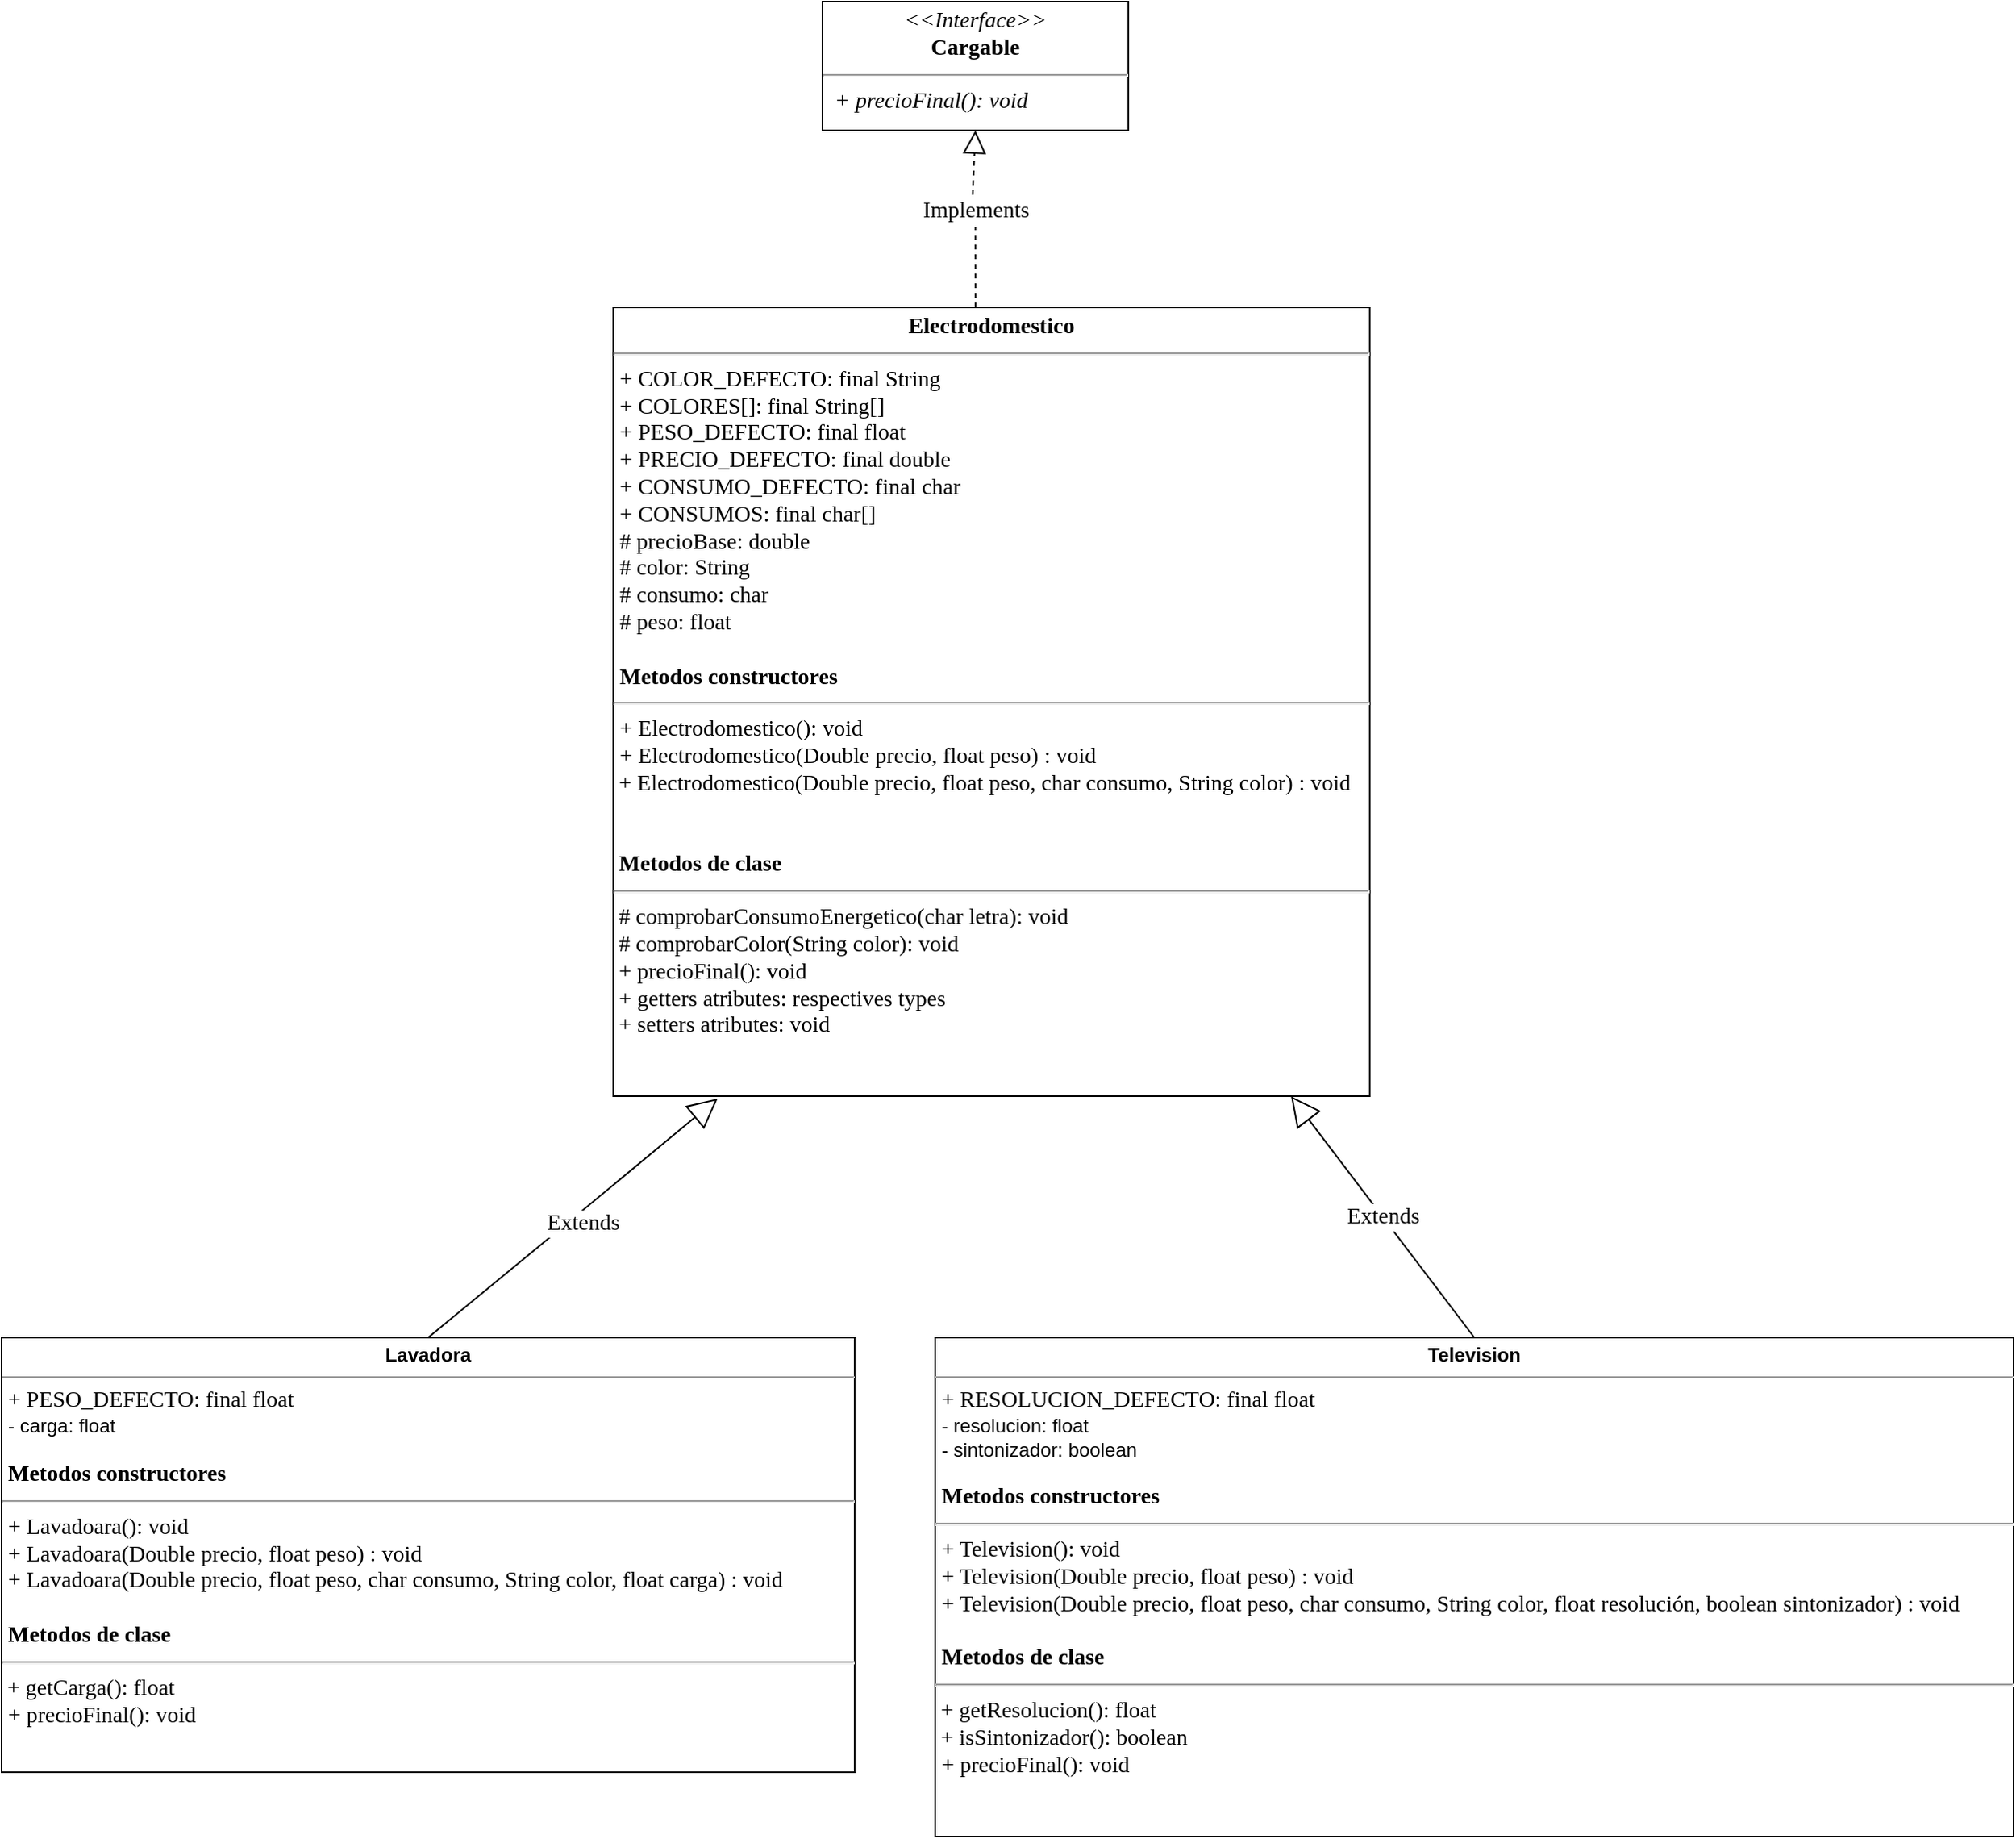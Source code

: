 <mxfile version="16.5.1" type="device"><diagram id="C5RBs43oDa-KdzZeNtuy" name="Page-1"><mxGraphModel dx="2031" dy="1224" grid="1" gridSize="10" guides="1" tooltips="1" connect="1" arrows="1" fold="1" page="1" pageScale="1" pageWidth="827" pageHeight="1169" math="0" shadow="0"><root><mxCell id="WIyWlLk6GJQsqaUBKTNV-0"/><mxCell id="WIyWlLk6GJQsqaUBKTNV-1" parent="WIyWlLk6GJQsqaUBKTNV-0"/><mxCell id="qr3Zvmu2GiV05JkT_5Vt-6" value="&lt;h1 style=&quot;margin: 4px 0px 0px ; text-align: center ; font-size: 14px&quot;&gt;&lt;b style=&quot;font-size: 14px&quot;&gt;Electrodomestico&lt;/b&gt;&lt;/h1&gt;&lt;hr style=&quot;font-size: 14px&quot;&gt;&lt;p style=&quot;margin: 0px 0px 0px 4px ; font-size: 14px&quot;&gt;+&amp;nbsp;COLOR_DEFECTO: final String&lt;/p&gt;&lt;p style=&quot;margin: 0px 0px 0px 4px ; font-size: 14px&quot;&gt;+ COLORES[]: final String[]&lt;/p&gt;&lt;p style=&quot;margin: 0px 0px 0px 4px ; font-size: 14px&quot;&gt;+ PESO_DEFECTO: final float&lt;/p&gt;&lt;p style=&quot;margin: 0px 0px 0px 4px ; font-size: 14px&quot;&gt;+ PRECIO_DEFECTO: final double&lt;/p&gt;&lt;p style=&quot;margin: 0px 0px 0px 4px ; font-size: 14px&quot;&gt;+ CONSUMO_DEFECTO: final char&lt;/p&gt;&lt;p style=&quot;margin: 0px 0px 0px 4px ; font-size: 14px&quot;&gt;+ CONSUMOS: final char[]&lt;/p&gt;&lt;p style=&quot;margin: 0px 0px 0px 4px ; font-size: 14px&quot;&gt;# precioBase: double&lt;/p&gt;&lt;p style=&quot;margin: 0px 0px 0px 4px ; font-size: 14px&quot;&gt;# color: String&lt;/p&gt;&lt;p style=&quot;margin: 0px 0px 0px 4px ; font-size: 14px&quot;&gt;# consumo: char&lt;/p&gt;&lt;p style=&quot;margin: 0px 0px 0px 4px ; font-size: 14px&quot;&gt;# peso: float&amp;nbsp;&lt;/p&gt;&lt;p style=&quot;margin: 0px 0px 0px 4px ; font-size: 14px&quot;&gt;&lt;br style=&quot;font-size: 14px&quot;&gt;&lt;/p&gt;&lt;h1 style=&quot;margin: 0px 0px 0px 4px ; font-size: 14px&quot;&gt;Metodos constructores&lt;/h1&gt;&lt;hr style=&quot;font-size: 14px&quot;&gt;&lt;p style=&quot;margin: 0px 0px 0px 4px ; font-size: 14px&quot;&gt;+ Electrodomestico(): void&lt;/p&gt;&lt;p style=&quot;margin: 0px 0px 0px 4px ; font-size: 14px&quot;&gt;+ Electrodomestico(Double precio, float peso) : void&lt;/p&gt;&lt;p style=&quot;margin: 0px 0px 0px 4px ; font-size: 14px&quot;&gt;&lt;/p&gt;&amp;nbsp;+ Electrodomestico(Double precio, float peso, char consumo, String color) : void&lt;br&gt;&lt;br&gt;&amp;nbsp;&lt;br&gt;&lt;b&gt;&amp;nbsp;Metodos de clase&lt;/b&gt;&lt;span&gt;&#9;&lt;/span&gt;&lt;hr&gt;&amp;nbsp;# comprobarConsumoEnergetico(char letra): void&lt;br&gt;&amp;nbsp;# comprobarColor(String color): void&lt;br&gt;&amp;nbsp;+ precioFinal(): void&lt;br&gt;&amp;nbsp;+ getters atributes: respectives types&lt;br&gt;&amp;nbsp;+ setters atributes: void" style="verticalAlign=top;align=left;overflow=fill;fontSize=14;fontFamily=Calibri;html=1;fontSource=https%3A%2F%2Ffonts.googleapis.com%2Fcss%3Ffamily%3DCalibri;" parent="WIyWlLk6GJQsqaUBKTNV-1" vertex="1"><mxGeometry x="540" y="200" width="470" height="490" as="geometry"/></mxCell><mxCell id="0aHtPkWpA6j80kU9K-dO-0" value="&lt;p style=&quot;margin: 0px ; margin-top: 4px ; text-align: center&quot;&gt;&lt;b&gt;Lavadora&lt;/b&gt;&lt;/p&gt;&lt;hr size=&quot;1&quot;&gt;&lt;p style=&quot;font-family: &amp;#34;calibri&amp;#34; ; font-size: 14px ; margin: 0px 0px 0px 4px&quot;&gt;+ PESO_DEFECTO: final float&lt;/p&gt;&lt;p style=&quot;margin: 0px ; margin-left: 4px&quot;&gt;&lt;span&gt;- carga: float&lt;/span&gt;&lt;br&gt;&lt;/p&gt;&lt;p style=&quot;margin: 0px ; margin-left: 4px&quot;&gt;&lt;span&gt;&lt;br&gt;&lt;/span&gt;&lt;/p&gt;&lt;h1 style=&quot;font-family: &amp;#34;calibri&amp;#34; ; margin: 0px 0px 0px 4px ; font-size: 14px&quot;&gt;Metodos constructores&lt;/h1&gt;&lt;hr style=&quot;font-family: &amp;#34;calibri&amp;#34; ; font-size: 14px&quot;&gt;&lt;p style=&quot;font-family: &amp;#34;calibri&amp;#34; ; font-size: 14px ; margin: 0px 0px 0px 4px&quot;&gt;+ Lavadoara(): void&lt;/p&gt;&lt;p style=&quot;font-family: &amp;#34;calibri&amp;#34; ; font-size: 14px ; margin: 0px 0px 0px 4px&quot;&gt;+ Lavadoara(Double precio, float peso) : void&lt;/p&gt;&lt;p style=&quot;font-family: &amp;#34;calibri&amp;#34; ; font-size: 14px ; margin: 0px 0px 0px 4px&quot;&gt;&lt;/p&gt;&lt;p style=&quot;margin: 0px ; margin-left: 4px&quot;&gt;&lt;span style=&quot;font-family: &amp;#34;calibri&amp;#34; ; font-size: 14px&quot;&gt;+&amp;nbsp;&lt;/span&gt;&lt;span style=&quot;font-family: &amp;#34;calibri&amp;#34; ; font-size: 14px&quot;&gt;Lavadoara&lt;/span&gt;&lt;span style=&quot;font-family: &amp;#34;calibri&amp;#34; ; font-size: 14px&quot;&gt;(Double precio, float peso, char consumo, String color, float carga) : void&lt;/span&gt;&lt;br style=&quot;font-family: &amp;#34;calibri&amp;#34; ; font-size: 14px&quot;&gt;&lt;/p&gt;&lt;p style=&quot;margin: 0px ; margin-left: 4px&quot;&gt;&lt;span style=&quot;font-family: &amp;#34;calibri&amp;#34; ; font-size: 14px&quot;&gt;&lt;br&gt;&lt;/span&gt;&lt;/p&gt;&lt;p style=&quot;margin: 0px ; margin-left: 4px&quot;&gt;&lt;b style=&quot;font-family: &amp;#34;calibri&amp;#34; ; font-size: 14px&quot;&gt;Metodos de clase&lt;/b&gt;&lt;span style=&quot;font-family: &amp;#34;calibri&amp;#34; ; font-size: 14px&quot;&gt;&lt;/span&gt;&lt;/p&gt;&lt;hr style=&quot;font-family: &amp;#34;calibri&amp;#34; ; font-size: 14px&quot;&gt;&lt;p style=&quot;margin: 0px ; margin-left: 4px&quot;&gt;&lt;/p&gt;&lt;font face=&quot;calibri&quot;&gt;&lt;span style=&quot;font-size: 14px&quot;&gt;&amp;nbsp;+ getCarga():&amp;nbsp;&lt;/span&gt;&lt;/font&gt;&lt;span style=&quot;font-family: &amp;#34;calibri&amp;#34; ; font-size: 14px&quot;&gt;float&lt;/span&gt;&lt;p style=&quot;margin: 0px ; margin-left: 4px&quot;&gt;&lt;span style=&quot;font-family: &amp;#34;calibri&amp;#34; ; font-size: 14px&quot;&gt;+ precioFinal(): void&lt;/span&gt;&lt;br&gt;&lt;/p&gt;" style="verticalAlign=top;align=left;overflow=fill;fontSize=12;fontFamily=Helvetica;html=1;" vertex="1" parent="WIyWlLk6GJQsqaUBKTNV-1"><mxGeometry x="160" y="840" width="530" height="270" as="geometry"/></mxCell><mxCell id="0aHtPkWpA6j80kU9K-dO-2" value="&lt;p style=&quot;margin: 4px 0px 0px ; text-align: center ; font-size: 14px&quot;&gt;&lt;i style=&quot;font-size: 14px&quot;&gt;&amp;lt;&amp;lt;Interface&amp;gt;&amp;gt;&lt;/i&gt;&lt;br style=&quot;font-size: 14px&quot;&gt;&lt;b style=&quot;font-size: 14px&quot;&gt;Cargable&lt;/b&gt;&lt;/p&gt;&lt;hr style=&quot;font-size: 14px&quot;&gt;&lt;p style=&quot;margin: 0px 0px 0px 4px ; font-size: 14px&quot;&gt;&lt;i&gt;&amp;nbsp;+&lt;span&gt;&amp;nbsp;precioFinal(): void&lt;/span&gt;&lt;/i&gt;&lt;/p&gt;" style="verticalAlign=top;align=left;overflow=fill;fontSize=14;fontFamily=Calibri;html=1;fontSource=https%3A%2F%2Ffonts.googleapis.com%2Fcss%3Ffamily%3DCalibri;" vertex="1" parent="WIyWlLk6GJQsqaUBKTNV-1"><mxGeometry x="670" y="10" width="190" height="80" as="geometry"/></mxCell><mxCell id="0aHtPkWpA6j80kU9K-dO-4" value="Extends" style="endArrow=block;endSize=16;endFill=0;html=1;rounded=0;fontFamily=Calibri;fontSource=https%3A%2F%2Ffonts.googleapis.com%2Fcss%3Ffamily%3DCalibri;fontSize=14;exitX=0.5;exitY=0;exitDx=0;exitDy=0;entryX=0.138;entryY=1.003;entryDx=0;entryDy=0;entryPerimeter=0;" edge="1" parent="WIyWlLk6GJQsqaUBKTNV-1" source="0aHtPkWpA6j80kU9K-dO-0" target="qr3Zvmu2GiV05JkT_5Vt-6"><mxGeometry x="0.01" y="-7" width="160" relative="1" as="geometry"><mxPoint x="370" y="840" as="sourcePoint"/><mxPoint x="500" y="820" as="targetPoint"/><Array as="points"><mxPoint x="510" y="770"/></Array><mxPoint y="-1" as="offset"/></mxGeometry></mxCell><mxCell id="0aHtPkWpA6j80kU9K-dO-5" value="" style="endArrow=block;dashed=1;endFill=0;endSize=12;html=1;rounded=0;fontFamily=Calibri;fontSource=https%3A%2F%2Ffonts.googleapis.com%2Fcss%3Ffamily%3DCalibri;fontSize=14;entryX=0.5;entryY=1;entryDx=0;entryDy=0;exitX=0.479;exitY=0;exitDx=0;exitDy=0;exitPerimeter=0;startArrow=none;" edge="1" parent="WIyWlLk6GJQsqaUBKTNV-1" source="0aHtPkWpA6j80kU9K-dO-6" target="0aHtPkWpA6j80kU9K-dO-2"><mxGeometry width="160" relative="1" as="geometry"><mxPoint x="360" y="350" as="sourcePoint"/><mxPoint x="520" y="350" as="targetPoint"/></mxGeometry></mxCell><mxCell id="0aHtPkWpA6j80kU9K-dO-7" value="&lt;p style=&quot;margin: 0px ; margin-top: 4px ; text-align: center&quot;&gt;&lt;b&gt;Television&lt;/b&gt;&lt;/p&gt;&lt;hr size=&quot;1&quot;&gt;&lt;p style=&quot;font-family: &amp;#34;calibri&amp;#34; ; font-size: 14px ; margin: 0px 0px 0px 4px&quot;&gt;+ RESOLUCION_DEFECTO: final float&lt;/p&gt;&lt;p style=&quot;margin: 0px ; margin-left: 4px&quot;&gt;&lt;span&gt;- resolucion: float&lt;/span&gt;&lt;br&gt;&lt;/p&gt;&lt;p style=&quot;margin: 0px ; margin-left: 4px&quot;&gt;&lt;span&gt;- sintonizador: boolean&lt;/span&gt;&lt;/p&gt;&lt;p style=&quot;margin: 0px ; margin-left: 4px&quot;&gt;&lt;span&gt;&lt;br&gt;&lt;/span&gt;&lt;/p&gt;&lt;h1 style=&quot;font-family: &amp;#34;calibri&amp;#34; ; margin: 0px 0px 0px 4px ; font-size: 14px&quot;&gt;Metodos constructores&lt;/h1&gt;&lt;hr style=&quot;font-family: &amp;#34;calibri&amp;#34; ; font-size: 14px&quot;&gt;&lt;p style=&quot;font-family: &amp;#34;calibri&amp;#34; ; font-size: 14px ; margin: 0px 0px 0px 4px&quot;&gt;+ Television(): void&lt;/p&gt;&lt;p style=&quot;font-family: &amp;#34;calibri&amp;#34; ; font-size: 14px ; margin: 0px 0px 0px 4px&quot;&gt;+ Television(Double precio, float peso) : void&lt;/p&gt;&lt;p style=&quot;font-family: &amp;#34;calibri&amp;#34; ; font-size: 14px ; margin: 0px 0px 0px 4px&quot;&gt;&lt;/p&gt;&lt;p style=&quot;margin: 0px ; margin-left: 4px&quot;&gt;&lt;span style=&quot;font-family: &amp;#34;calibri&amp;#34; ; font-size: 14px&quot;&gt;+ Television(Double precio, float peso, char consumo, String color, float resolución, boolean sintonizador) : void&lt;/span&gt;&lt;br style=&quot;font-family: &amp;#34;calibri&amp;#34; ; font-size: 14px&quot;&gt;&lt;/p&gt;&lt;p style=&quot;margin: 0px ; margin-left: 4px&quot;&gt;&lt;span style=&quot;font-family: &amp;#34;calibri&amp;#34; ; font-size: 14px&quot;&gt;&lt;br&gt;&lt;/span&gt;&lt;/p&gt;&lt;p style=&quot;margin: 0px ; margin-left: 4px&quot;&gt;&lt;b style=&quot;font-family: &amp;#34;calibri&amp;#34; ; font-size: 14px&quot;&gt;Metodos de clase&lt;/b&gt;&lt;span style=&quot;font-family: &amp;#34;calibri&amp;#34; ; font-size: 14px&quot;&gt;&lt;/span&gt;&lt;/p&gt;&lt;hr style=&quot;font-family: &amp;#34;calibri&amp;#34; ; font-size: 14px&quot;&gt;&lt;p style=&quot;margin: 0px ; margin-left: 4px&quot;&gt;&lt;/p&gt;&lt;font face=&quot;calibri&quot;&gt;&lt;span style=&quot;font-size: 14px&quot;&gt;&amp;nbsp;+ getResolucion():&amp;nbsp;&lt;/span&gt;&lt;/font&gt;&lt;span style=&quot;font-family: &amp;#34;calibri&amp;#34; ; font-size: 14px&quot;&gt;float&lt;br&gt;&lt;/span&gt;&lt;font face=&quot;calibri&quot;&gt;&lt;span style=&quot;font-size: 14px&quot;&gt;&amp;nbsp;+ isSintonizador():&amp;nbsp;&lt;/span&gt;&lt;/font&gt;&lt;span style=&quot;font-family: &amp;#34;calibri&amp;#34; ; font-size: 14px&quot;&gt;boolean&lt;/span&gt;&lt;span style=&quot;font-family: &amp;#34;calibri&amp;#34; ; font-size: 14px&quot;&gt;&lt;br&gt;&lt;/span&gt;&lt;p style=&quot;margin: 0px ; margin-left: 4px&quot;&gt;&lt;span style=&quot;font-family: &amp;#34;calibri&amp;#34; ; font-size: 14px&quot;&gt;+ precioFinal(): void&lt;/span&gt;&lt;br&gt;&lt;/p&gt;" style="verticalAlign=top;align=left;overflow=fill;fontSize=12;fontFamily=Helvetica;html=1;" vertex="1" parent="WIyWlLk6GJQsqaUBKTNV-1"><mxGeometry x="740" y="840" width="670" height="310" as="geometry"/></mxCell><mxCell id="0aHtPkWpA6j80kU9K-dO-8" value="Extends" style="endArrow=block;endSize=16;endFill=0;html=1;rounded=0;fontFamily=Calibri;fontSource=https%3A%2F%2Ffonts.googleapis.com%2Fcss%3Ffamily%3DCalibri;fontSize=14;exitX=0.5;exitY=0;exitDx=0;exitDy=0;" edge="1" parent="WIyWlLk6GJQsqaUBKTNV-1" source="0aHtPkWpA6j80kU9K-dO-7" target="qr3Zvmu2GiV05JkT_5Vt-6"><mxGeometry width="160" relative="1" as="geometry"><mxPoint x="1030" y="750" as="sourcePoint"/><mxPoint x="1190" y="750" as="targetPoint"/></mxGeometry></mxCell><mxCell id="0aHtPkWpA6j80kU9K-dO-6" value="Implements" style="text;html=1;align=center;verticalAlign=middle;resizable=0;points=[];autosize=1;strokeColor=none;fillColor=none;fontSize=14;fontFamily=Calibri;" vertex="1" parent="WIyWlLk6GJQsqaUBKTNV-1"><mxGeometry x="725" y="130" width="80" height="20" as="geometry"/></mxCell><mxCell id="0aHtPkWpA6j80kU9K-dO-9" value="" style="endArrow=none;dashed=1;endFill=0;endSize=12;html=1;rounded=0;fontFamily=Calibri;fontSource=https%3A%2F%2Ffonts.googleapis.com%2Fcss%3Ffamily%3DCalibri;fontSize=14;entryX=0.5;entryY=1;entryDx=0;entryDy=0;exitX=0.479;exitY=0;exitDx=0;exitDy=0;exitPerimeter=0;" edge="1" parent="WIyWlLk6GJQsqaUBKTNV-1" source="qr3Zvmu2GiV05JkT_5Vt-6" target="0aHtPkWpA6j80kU9K-dO-6"><mxGeometry width="160" relative="1" as="geometry"><mxPoint x="765.13" y="200" as="sourcePoint"/><mxPoint x="765" y="90" as="targetPoint"/></mxGeometry></mxCell></root></mxGraphModel></diagram></mxfile>